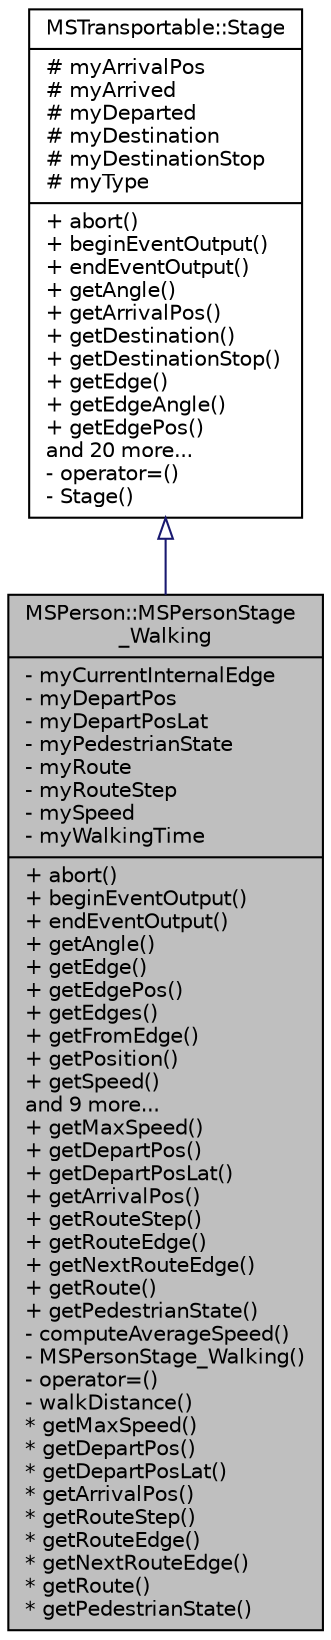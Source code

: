 digraph "MSPerson::MSPersonStage_Walking"
{
  edge [fontname="Helvetica",fontsize="10",labelfontname="Helvetica",labelfontsize="10"];
  node [fontname="Helvetica",fontsize="10",shape=record];
  Node0 [label="{MSPerson::MSPersonStage\l_Walking\n|- myCurrentInternalEdge\l- myDepartPos\l- myDepartPosLat\l- myPedestrianState\l- myRoute\l- myRouteStep\l- mySpeed\l- myWalkingTime\l|+ abort()\l+ beginEventOutput()\l+ endEventOutput()\l+ getAngle()\l+ getEdge()\l+ getEdgePos()\l+ getEdges()\l+ getFromEdge()\l+ getPosition()\l+ getSpeed()\land 9 more...\l+ getMaxSpeed()\l+ getDepartPos()\l+ getDepartPosLat()\l+ getArrivalPos()\l+ getRouteStep()\l+ getRouteEdge()\l+ getNextRouteEdge()\l+ getRoute()\l+ getPedestrianState()\l- computeAverageSpeed()\l- MSPersonStage_Walking()\l- operator=()\l- walkDistance()\l* getMaxSpeed()\l* getDepartPos()\l* getDepartPosLat()\l* getArrivalPos()\l* getRouteStep()\l* getRouteEdge()\l* getNextRouteEdge()\l* getRoute()\l* getPedestrianState()\l}",height=0.2,width=0.4,color="black", fillcolor="grey75", style="filled", fontcolor="black"];
  Node1 -> Node0 [dir="back",color="midnightblue",fontsize="10",style="solid",arrowtail="onormal",fontname="Helvetica"];
  Node1 [label="{MSTransportable::Stage\n|# myArrivalPos\l# myArrived\l# myDeparted\l# myDestination\l# myDestinationStop\l# myType\l|+ abort()\l+ beginEventOutput()\l+ endEventOutput()\l+ getAngle()\l+ getArrivalPos()\l+ getDestination()\l+ getDestinationStop()\l+ getEdge()\l+ getEdgeAngle()\l+ getEdgePos()\land 20 more...\l- operator=()\l- Stage()\l}",height=0.2,width=0.4,color="black", fillcolor="white", style="filled",URL="$df/dce/class_m_s_transportable_1_1_stage.html"];
}
